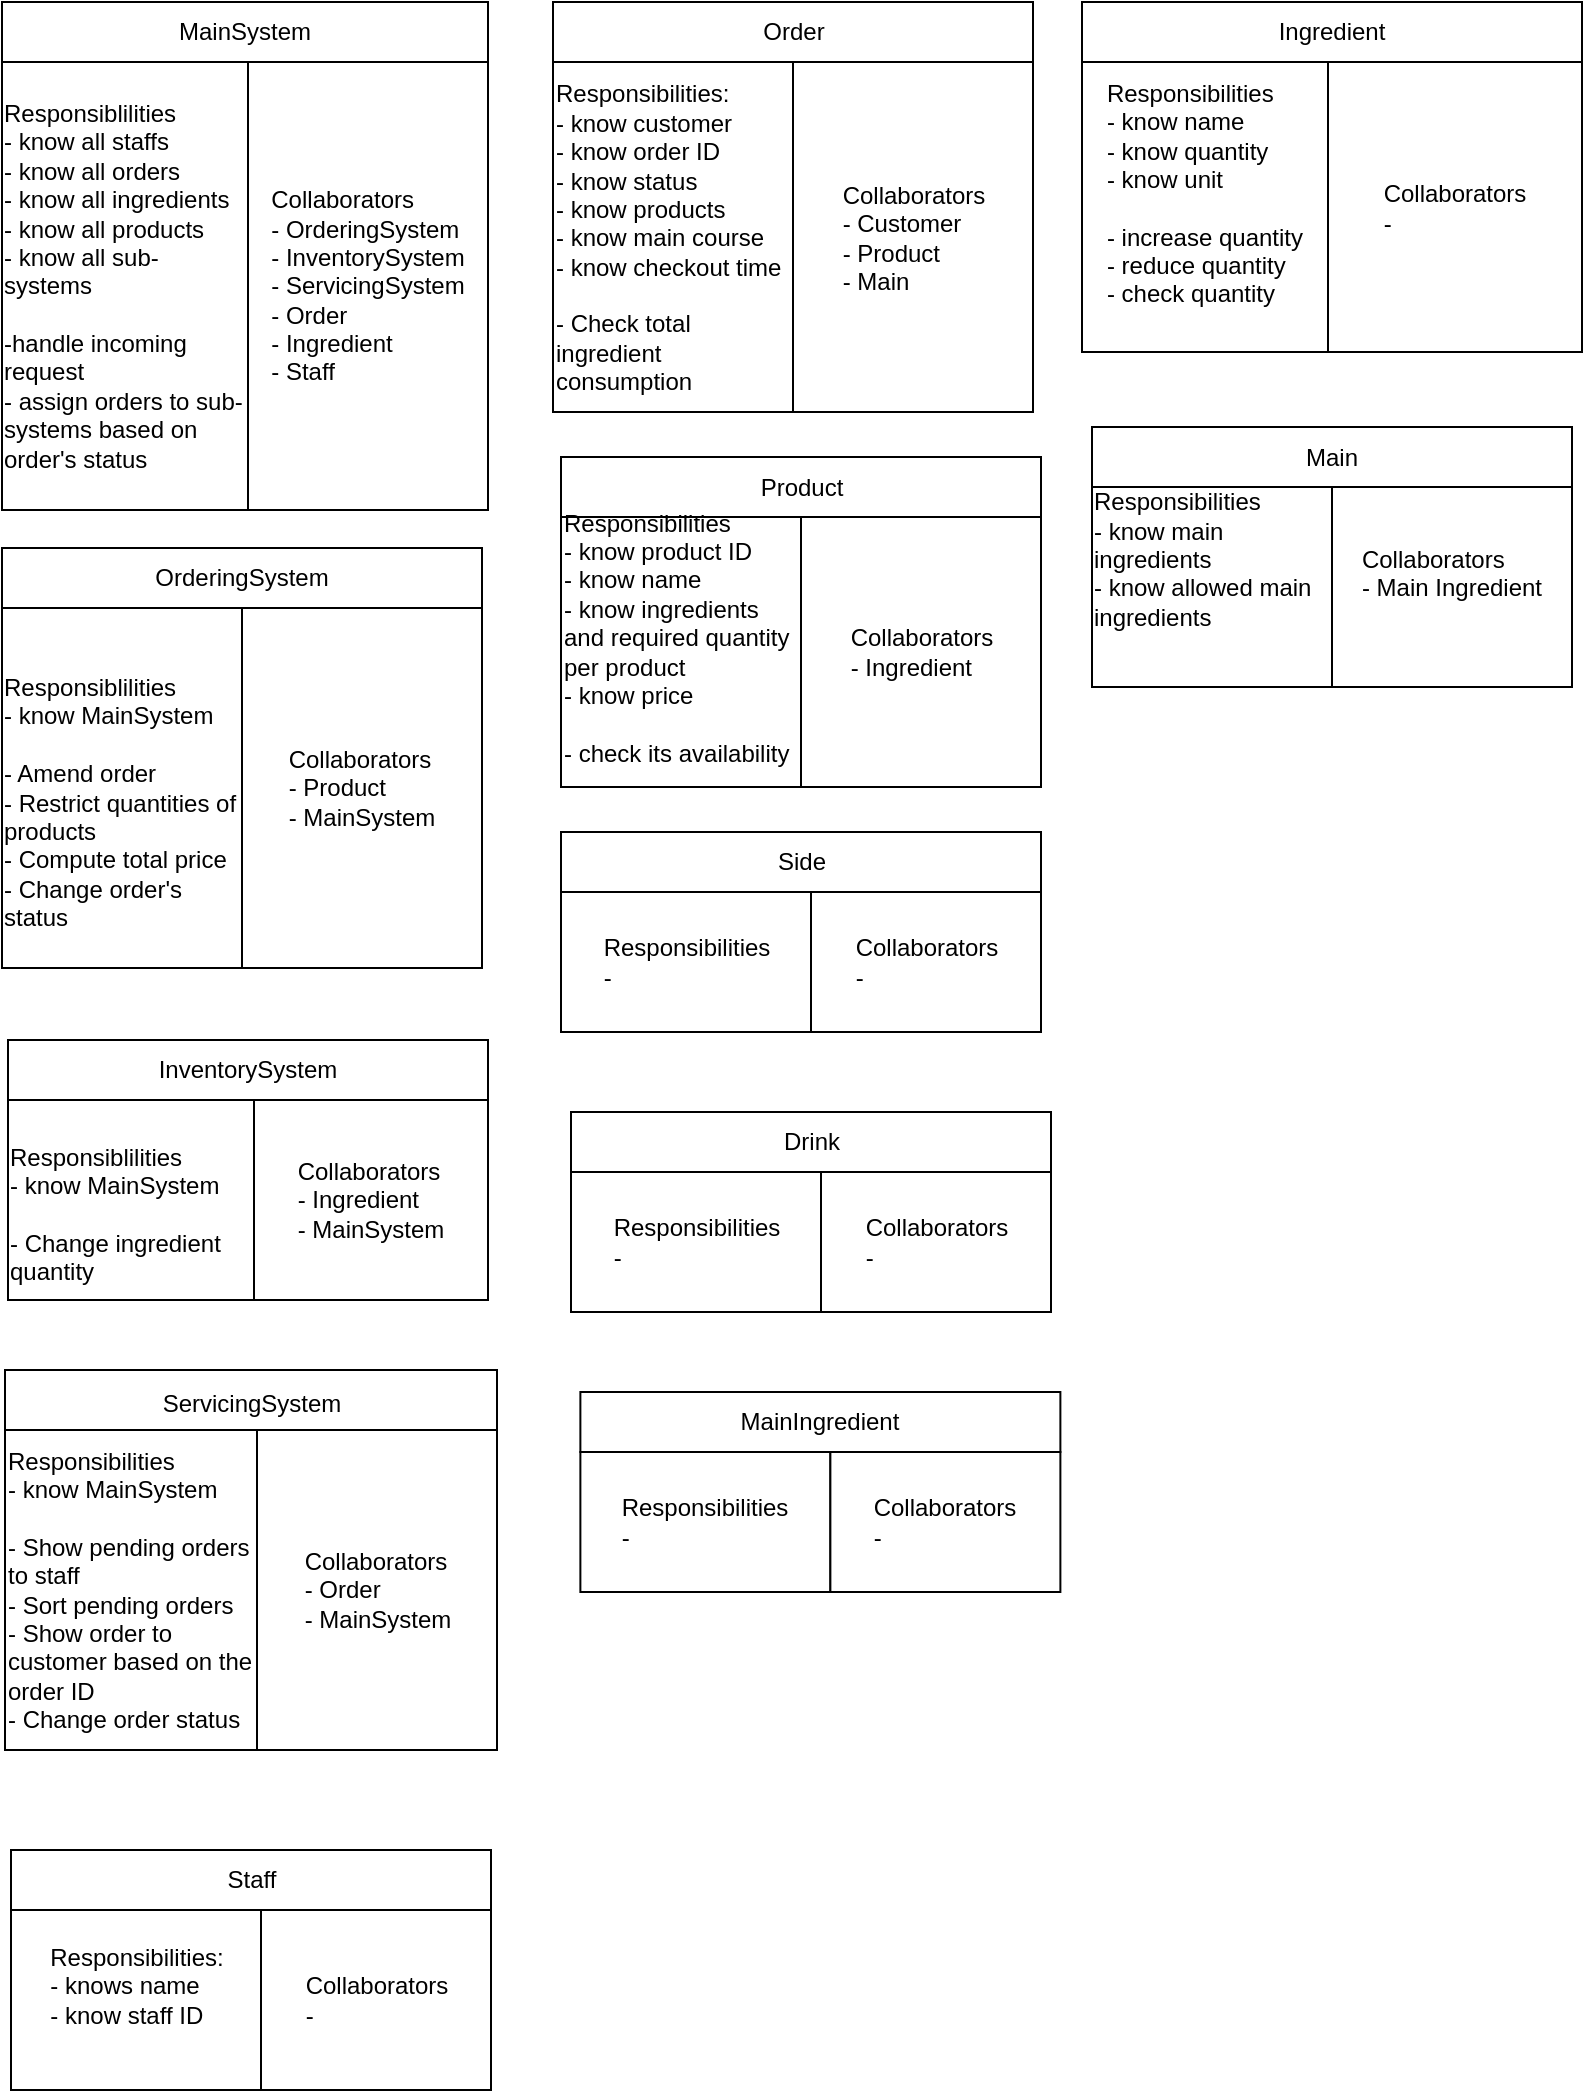 <mxfile version="10.5.0" type="device"><diagram id="6-H_VA_OdnamCh-qsckI" name="Page-1"><mxGraphModel dx="2221" dy="848" grid="1" gridSize="10" guides="1" tooltips="1" connect="1" arrows="1" fold="1" page="1" pageScale="1" pageWidth="827" pageHeight="1169" math="0" shadow="0"><root><mxCell id="0"/><mxCell id="1" parent="0"/><mxCell id="DvrG965lUXqX03wpNR2A-12" value="InventorySystem" style="rounded=0;whiteSpace=wrap;html=1;" parent="1" vertex="1"><mxGeometry x="-807" y="535" width="240" height="30" as="geometry"/></mxCell><mxCell id="DvrG965lUXqX03wpNR2A-13" value="&lt;div style=&quot;text-align: left&quot;&gt;&lt;br&gt;&lt;/div&gt;&lt;div&gt;&lt;div style=&quot;text-align: left&quot;&gt;Responsiblilities&lt;/div&gt;&lt;div style=&quot;text-align: left&quot;&gt;- know MainSystem&lt;/div&gt;&lt;div style=&quot;text-align: left&quot;&gt;&lt;br&gt;&lt;/div&gt;&lt;div style=&quot;text-align: left&quot;&gt;- Change ingredient quantity&lt;/div&gt;&lt;/div&gt;" style="rounded=0;whiteSpace=wrap;html=1;" parent="1" vertex="1"><mxGeometry x="-807" y="565" width="123" height="100" as="geometry"/></mxCell><mxCell id="DvrG965lUXqX03wpNR2A-14" value="&lt;div style=&quot;text-align: left&quot;&gt;&lt;div&gt;Collaborators&lt;/div&gt;&lt;div&gt;- Ingredient&lt;/div&gt;&lt;div&gt;- MainSystem&lt;/div&gt;&lt;/div&gt;" style="rounded=0;whiteSpace=wrap;html=1;" parent="1" vertex="1"><mxGeometry x="-684" y="565" width="117" height="100" as="geometry"/></mxCell><mxCell id="DvrG965lUXqX03wpNR2A-15" value="Ingredient" style="rounded=0;whiteSpace=wrap;html=1;" parent="1" vertex="1"><mxGeometry x="-270" y="16" width="250" height="30" as="geometry"/></mxCell><mxCell id="DvrG965lUXqX03wpNR2A-16" value="&lt;div style=&quot;text-align: left&quot;&gt;&lt;span&gt;Responsibilities&lt;/span&gt;&lt;/div&gt;&lt;div style=&quot;text-align: left&quot;&gt;&lt;div&gt;- know name&lt;/div&gt;&lt;div&gt;&lt;span&gt;- know quantity&lt;/span&gt;&lt;/div&gt;&lt;div&gt;&lt;span&gt;- know unit&lt;/span&gt;&lt;/div&gt;&lt;div&gt;&lt;span&gt;&lt;br&gt;&lt;/span&gt;&lt;/div&gt;&lt;div&gt;&lt;span&gt;- increase quantity&lt;/span&gt;&lt;/div&gt;&lt;div&gt;&lt;span&gt;- reduce quantity&lt;/span&gt;&lt;/div&gt;&lt;div&gt;&lt;span&gt;- check quantity&lt;/span&gt;&lt;/div&gt;&lt;/div&gt;&lt;div&gt;&lt;br&gt;&lt;/div&gt;" style="rounded=0;whiteSpace=wrap;html=1;" parent="1" vertex="1"><mxGeometry x="-270" y="46" width="123" height="145" as="geometry"/></mxCell><mxCell id="DvrG965lUXqX03wpNR2A-17" value="&lt;div style=&quot;text-align: left&quot;&gt;&lt;span&gt;Collaborators&lt;/span&gt;&lt;/div&gt;&lt;div style=&quot;text-align: left&quot;&gt;-&amp;nbsp;&lt;/div&gt;" style="rounded=0;whiteSpace=wrap;html=1;" parent="1" vertex="1"><mxGeometry x="-147" y="46" width="127" height="145" as="geometry"/></mxCell><mxCell id="DvrG965lUXqX03wpNR2A-18" value="Order" style="rounded=0;whiteSpace=wrap;html=1;" parent="1" vertex="1"><mxGeometry x="-534.5" y="16" width="240" height="30" as="geometry"/></mxCell><mxCell id="DvrG965lUXqX03wpNR2A-19" value="&lt;div style=&quot;text-align: left&quot;&gt;&lt;div&gt;Responsibilities:&lt;/div&gt;&lt;div&gt;- know customer&amp;nbsp;&lt;/div&gt;&lt;div&gt;- know order ID&lt;/div&gt;&lt;div&gt;&lt;span&gt;- know status&lt;/span&gt;&lt;/div&gt;&lt;div&gt;&lt;span&gt;- know products&lt;/span&gt;&lt;/div&gt;&lt;div&gt;&lt;span&gt;- know main course&lt;/span&gt;&lt;/div&gt;&lt;div&gt;- know checkout time&lt;/div&gt;&lt;div&gt;&lt;span&gt;&lt;br&gt;&lt;/span&gt;&lt;/div&gt;&lt;div&gt;&lt;span&gt;- Check total ingredient consumption&lt;/span&gt;&lt;/div&gt;&lt;/div&gt;" style="rounded=0;whiteSpace=wrap;html=1;" parent="1" vertex="1"><mxGeometry x="-534.5" y="46" width="120" height="175" as="geometry"/></mxCell><mxCell id="DvrG965lUXqX03wpNR2A-20" value="&lt;div style=&quot;text-align: left&quot;&gt;&lt;span&gt;Collaborators&lt;/span&gt;&lt;/div&gt;&lt;div style=&quot;text-align: left&quot;&gt;- Customer&lt;/div&gt;&lt;div style=&quot;text-align: left&quot;&gt;- Product&lt;/div&gt;&lt;div style=&quot;text-align: left&quot;&gt;- Main&lt;/div&gt;" style="rounded=0;whiteSpace=wrap;html=1;" parent="1" vertex="1"><mxGeometry x="-414.5" y="46" width="120" height="175" as="geometry"/></mxCell><mxCell id="DvrG965lUXqX03wpNR2A-37" value="MainIngredient" style="rounded=0;whiteSpace=wrap;html=1;" parent="1" vertex="1"><mxGeometry x="-520.81" y="711" width="240" height="30" as="geometry"/></mxCell><mxCell id="DvrG965lUXqX03wpNR2A-38" value="&lt;div style=&quot;text-align: left&quot;&gt;&lt;span&gt;Responsibilities&lt;/span&gt;&lt;/div&gt;&lt;div style=&quot;text-align: left&quot;&gt;&lt;span&gt;-&lt;/span&gt;&lt;/div&gt;" style="rounded=0;whiteSpace=wrap;html=1;" parent="1" vertex="1"><mxGeometry x="-520.81" y="741" width="125" height="70" as="geometry"/></mxCell><mxCell id="DvrG965lUXqX03wpNR2A-39" value="&lt;div style=&quot;text-align: left&quot;&gt;&lt;span&gt;Collaborators&lt;/span&gt;&lt;/div&gt;&lt;div style=&quot;text-align: left&quot;&gt;&lt;span&gt;-&amp;nbsp;&lt;/span&gt;&lt;/div&gt;" style="rounded=0;whiteSpace=wrap;html=1;" parent="1" vertex="1"><mxGeometry x="-395.81" y="741" width="115" height="70" as="geometry"/></mxCell><mxCell id="X9_A26ZJQpvFjNGSZNt9-4" value="MainSystem" style="rounded=0;whiteSpace=wrap;html=1;" parent="1" vertex="1"><mxGeometry x="-810" y="16" width="243" height="30" as="geometry"/></mxCell><mxCell id="X9_A26ZJQpvFjNGSZNt9-5" value="&lt;div style=&quot;text-align: left&quot;&gt;&lt;br&gt;&lt;/div&gt;&lt;div style=&quot;text-align: left&quot;&gt;&lt;span&gt;Responsiblilities&lt;/span&gt;&lt;/div&gt;&lt;div style=&quot;text-align: left&quot;&gt;&lt;span&gt;- know all staffs&lt;/span&gt;&lt;/div&gt;&lt;div style=&quot;text-align: left&quot;&gt;&lt;span&gt;- know all orders&lt;/span&gt;&lt;/div&gt;&lt;div style=&quot;text-align: left&quot;&gt;&lt;span&gt;- know all ingredients&lt;/span&gt;&lt;/div&gt;&lt;div style=&quot;text-align: left&quot;&gt;&lt;span&gt;- know all products&lt;/span&gt;&lt;/div&gt;&lt;div style=&quot;text-align: left&quot;&gt;&lt;span&gt;- know all sub-systems&lt;/span&gt;&lt;/div&gt;&lt;div style=&quot;text-align: left&quot;&gt;&lt;span&gt;&lt;br&gt;&lt;/span&gt;&lt;/div&gt;&lt;div style=&quot;text-align: left&quot;&gt;&lt;span&gt;-handle incoming request&lt;/span&gt;&lt;/div&gt;&lt;div style=&quot;text-align: left&quot;&gt;&lt;span&gt;- assign orders to sub-systems based on order's status&lt;/span&gt;&lt;/div&gt;&lt;div style=&quot;text-align: left&quot;&gt;&lt;br&gt;&lt;/div&gt;" style="rounded=0;whiteSpace=wrap;html=1;" parent="1" vertex="1"><mxGeometry x="-810" y="46" width="123" height="224" as="geometry"/></mxCell><mxCell id="X9_A26ZJQpvFjNGSZNt9-6" value="&lt;div style=&quot;text-align: left&quot;&gt;&lt;span&gt;Collaborators&lt;/span&gt;&lt;/div&gt;&lt;div style=&quot;text-align: left&quot;&gt;&lt;span&gt;- OrderingSystem&lt;/span&gt;&lt;/div&gt;&lt;div style=&quot;text-align: left&quot;&gt;&lt;span&gt;- InventorySystem&lt;/span&gt;&lt;/div&gt;&lt;div style=&quot;text-align: left&quot;&gt;&lt;span&gt;- ServicingSystem&lt;/span&gt;&lt;/div&gt;&lt;div style=&quot;text-align: left&quot;&gt;&lt;span&gt;- Order&lt;/span&gt;&lt;/div&gt;&lt;div style=&quot;text-align: left&quot;&gt;&lt;span&gt;- Ingredient&lt;/span&gt;&lt;/div&gt;&lt;div style=&quot;text-align: left&quot;&gt;&lt;span&gt;- Staff&lt;/span&gt;&lt;/div&gt;" style="rounded=0;whiteSpace=wrap;html=1;" parent="1" vertex="1"><mxGeometry x="-687" y="46" width="120" height="224" as="geometry"/></mxCell><mxCell id="X9_A26ZJQpvFjNGSZNt9-10" value="OrderingSystem" style="rounded=0;whiteSpace=wrap;html=1;" parent="1" vertex="1"><mxGeometry x="-810" y="289" width="240" height="30" as="geometry"/></mxCell><mxCell id="X9_A26ZJQpvFjNGSZNt9-11" value="&lt;div style=&quot;text-align: left&quot;&gt;&lt;br&gt;&lt;/div&gt;&lt;div style=&quot;text-align: left&quot;&gt;&lt;span&gt;Responsiblilities&lt;/span&gt;&lt;/div&gt;&lt;div style=&quot;text-align: left&quot;&gt;- know MainSystem&lt;/div&gt;&lt;div style=&quot;text-align: left&quot;&gt;&lt;span&gt;&lt;br&gt;&lt;/span&gt;&lt;/div&gt;&lt;div style=&quot;text-align: left&quot;&gt;&lt;span&gt;- Amend order&lt;/span&gt;&lt;/div&gt;&lt;div style=&quot;text-align: left&quot;&gt;- Restrict quantities of products&lt;/div&gt;&lt;div style=&quot;text-align: left&quot;&gt;- Compute total price&lt;/div&gt;&lt;div style=&quot;text-align: left&quot;&gt;- Change order's status&lt;/div&gt;" style="rounded=0;whiteSpace=wrap;html=1;" parent="1" vertex="1"><mxGeometry x="-810" y="319" width="120" height="180" as="geometry"/></mxCell><mxCell id="X9_A26ZJQpvFjNGSZNt9-12" value="&lt;div style=&quot;text-align: left&quot;&gt;&lt;span&gt;Collaborators&lt;/span&gt;&lt;/div&gt;&lt;div style=&quot;text-align: left&quot;&gt;&lt;span&gt;- Product&lt;/span&gt;&lt;/div&gt;&lt;div style=&quot;text-align: left&quot;&gt;&lt;span&gt;- MainSystem&lt;/span&gt;&lt;/div&gt;" style="rounded=0;whiteSpace=wrap;html=1;" parent="1" vertex="1"><mxGeometry x="-690" y="319" width="120" height="180" as="geometry"/></mxCell><mxCell id="vSxH3HsVs6AmfKlyh4fY-1" value="Product" style="rounded=0;whiteSpace=wrap;html=1;" parent="1" vertex="1"><mxGeometry x="-530.5" y="243.5" width="240" height="30" as="geometry"/></mxCell><mxCell id="vSxH3HsVs6AmfKlyh4fY-2" value="&lt;div style=&quot;text-align: left&quot;&gt;&lt;span&gt;Responsibilities&lt;/span&gt;&lt;/div&gt;&lt;div style=&quot;text-align: left&quot;&gt;&lt;span&gt;- know product ID&lt;/span&gt;&lt;/div&gt;&lt;div style=&quot;text-align: left&quot;&gt;- know name&lt;/div&gt;&lt;div style=&quot;text-align: left&quot;&gt;- know ingredients and required quantity per product&lt;/div&gt;&lt;div style=&quot;text-align: left&quot;&gt;- know price&lt;/div&gt;&lt;div style=&quot;text-align: left&quot;&gt;&lt;br&gt;&lt;/div&gt;&lt;div style=&quot;text-align: left&quot;&gt;- check its availability&lt;/div&gt;&lt;div style=&quot;text-align: left&quot;&gt;&lt;br&gt;&lt;/div&gt;" style="rounded=0;whiteSpace=wrap;html=1;" parent="1" vertex="1"><mxGeometry x="-530.5" y="273.5" width="120" height="135" as="geometry"/></mxCell><mxCell id="vSxH3HsVs6AmfKlyh4fY-3" value="&lt;div style=&quot;text-align: left&quot;&gt;Collaborators&lt;/div&gt;&lt;div style=&quot;text-align: left&quot;&gt;- Ingredient&lt;/div&gt;" style="rounded=0;whiteSpace=wrap;html=1;" parent="1" vertex="1"><mxGeometry x="-410.5" y="273.5" width="120" height="135" as="geometry"/></mxCell><mxCell id="vSxH3HsVs6AmfKlyh4fY-4" value="Main" style="rounded=0;whiteSpace=wrap;html=1;" parent="1" vertex="1"><mxGeometry x="-265" y="228.5" width="240" height="30" as="geometry"/></mxCell><mxCell id="vSxH3HsVs6AmfKlyh4fY-5" value="&lt;div style=&quot;text-align: left&quot;&gt;&lt;span&gt;Responsibilities&lt;/span&gt;&lt;/div&gt;&lt;div style=&quot;text-align: left&quot;&gt;- know main ingredients&lt;/div&gt;&lt;div style=&quot;text-align: left&quot;&gt;- know allowed main ingredients&lt;/div&gt;&lt;div style=&quot;text-align: left&quot;&gt;&lt;br&gt;&lt;/div&gt;&lt;div style=&quot;text-align: left&quot;&gt;&lt;br&gt;&lt;/div&gt;" style="rounded=0;whiteSpace=wrap;html=1;" parent="1" vertex="1"><mxGeometry x="-265" y="258.5" width="120" height="100" as="geometry"/></mxCell><mxCell id="vSxH3HsVs6AmfKlyh4fY-6" value="&lt;div style=&quot;text-align: left&quot;&gt;&lt;span&gt;Collaborators&lt;/span&gt;&lt;/div&gt;&lt;div style=&quot;text-align: left&quot;&gt;- Main Ingredient&lt;/div&gt;&lt;br&gt;" style="rounded=0;whiteSpace=wrap;html=1;" parent="1" vertex="1"><mxGeometry x="-145" y="258.5" width="120" height="100" as="geometry"/></mxCell><mxCell id="vSxH3HsVs6AmfKlyh4fY-10" value="ServicingSystem" style="rounded=0;whiteSpace=wrap;html=1;" parent="1" vertex="1"><mxGeometry x="-808.5" y="700" width="246" height="34" as="geometry"/></mxCell><mxCell id="vSxH3HsVs6AmfKlyh4fY-11" value="&lt;div style=&quot;text-align: left&quot;&gt;&lt;span&gt;Responsibilities&lt;/span&gt;&lt;/div&gt;&lt;div style=&quot;text-align: left&quot;&gt;&lt;span&gt;- know MainSystem&lt;/span&gt;&lt;/div&gt;&lt;div style=&quot;text-align: left&quot;&gt;&lt;br&gt;&lt;/div&gt;&lt;div style=&quot;text-align: left&quot;&gt;- Show pending orders to staff&lt;/div&gt;&lt;div style=&quot;text-align: left&quot;&gt;- Sort pending orders&lt;/div&gt;&lt;div style=&quot;text-align: left&quot;&gt;- Show order to customer based on the order ID&lt;/div&gt;&lt;div style=&quot;text-align: left&quot;&gt;- Change order status&lt;/div&gt;" style="rounded=0;whiteSpace=wrap;html=1;" parent="1" vertex="1"><mxGeometry x="-808.5" y="730" width="126" height="160" as="geometry"/></mxCell><mxCell id="vSxH3HsVs6AmfKlyh4fY-12" value="&lt;div style=&quot;text-align: left&quot;&gt;&lt;span&gt;Collaborators&lt;/span&gt;&lt;/div&gt;&lt;div style=&quot;text-align: left&quot;&gt;&lt;span&gt;- Order&lt;/span&gt;&lt;/div&gt;&lt;div style=&quot;text-align: left&quot;&gt;- MainSystem&lt;/div&gt;" style="rounded=0;whiteSpace=wrap;html=1;" parent="1" vertex="1"><mxGeometry x="-682.5" y="730" width="120" height="160" as="geometry"/></mxCell><mxCell id="S2dDsxglpp66UzRTJgGq-8" value="Staff" style="rounded=0;whiteSpace=wrap;html=1;" vertex="1" parent="1"><mxGeometry x="-805.5" y="940" width="240" height="30" as="geometry"/></mxCell><mxCell id="S2dDsxglpp66UzRTJgGq-9" value="&lt;div style=&quot;text-align: left&quot;&gt;&lt;span&gt;Responsibilities:&lt;/span&gt;&lt;/div&gt;&lt;div style=&quot;text-align: left&quot;&gt;&lt;span&gt;- knows name&lt;/span&gt;&lt;/div&gt;&lt;div style=&quot;text-align: left&quot;&gt;- know staff ID&lt;/div&gt;&lt;div style=&quot;text-align: left&quot;&gt;&lt;br&gt;&lt;/div&gt;" style="rounded=0;whiteSpace=wrap;html=1;" vertex="1" parent="1"><mxGeometry x="-805.5" y="970" width="125" height="90" as="geometry"/></mxCell><mxCell id="S2dDsxglpp66UzRTJgGq-10" value="&lt;div style=&quot;text-align: left&quot;&gt;&lt;span&gt;Collaborators&lt;/span&gt;&lt;/div&gt;&lt;div style=&quot;text-align: left&quot;&gt;-&amp;nbsp;&lt;/div&gt;" style="rounded=0;whiteSpace=wrap;html=1;" vertex="1" parent="1"><mxGeometry x="-680.5" y="970" width="115" height="90" as="geometry"/></mxCell><mxCell id="S2dDsxglpp66UzRTJgGq-13" value="Side" style="rounded=0;whiteSpace=wrap;html=1;" vertex="1" parent="1"><mxGeometry x="-530.5" y="431" width="240" height="30" as="geometry"/></mxCell><mxCell id="S2dDsxglpp66UzRTJgGq-14" value="&lt;div style=&quot;text-align: left&quot;&gt;&lt;span&gt;Responsibilities&lt;/span&gt;&lt;/div&gt;&lt;div style=&quot;text-align: left&quot;&gt;&lt;span&gt;-&lt;/span&gt;&lt;/div&gt;" style="rounded=0;whiteSpace=wrap;html=1;" vertex="1" parent="1"><mxGeometry x="-530.5" y="461" width="125" height="70" as="geometry"/></mxCell><mxCell id="S2dDsxglpp66UzRTJgGq-15" value="&lt;div style=&quot;text-align: left&quot;&gt;&lt;span&gt;Collaborators&lt;/span&gt;&lt;/div&gt;&lt;div style=&quot;text-align: left&quot;&gt;&lt;span&gt;-&amp;nbsp;&lt;/span&gt;&lt;/div&gt;" style="rounded=0;whiteSpace=wrap;html=1;" vertex="1" parent="1"><mxGeometry x="-405.5" y="461" width="115" height="70" as="geometry"/></mxCell><mxCell id="S2dDsxglpp66UzRTJgGq-19" value="Drink" style="rounded=0;whiteSpace=wrap;html=1;" vertex="1" parent="1"><mxGeometry x="-525.5" y="571" width="240" height="30" as="geometry"/></mxCell><mxCell id="S2dDsxglpp66UzRTJgGq-20" value="&lt;div style=&quot;text-align: left&quot;&gt;&lt;span&gt;Responsibilities&lt;/span&gt;&lt;/div&gt;&lt;div style=&quot;text-align: left&quot;&gt;&lt;span&gt;-&lt;/span&gt;&lt;/div&gt;" style="rounded=0;whiteSpace=wrap;html=1;" vertex="1" parent="1"><mxGeometry x="-525.5" y="601" width="125" height="70" as="geometry"/></mxCell><mxCell id="S2dDsxglpp66UzRTJgGq-21" value="&lt;div style=&quot;text-align: left&quot;&gt;&lt;span&gt;Collaborators&lt;/span&gt;&lt;/div&gt;&lt;div style=&quot;text-align: left&quot;&gt;&lt;span&gt;-&amp;nbsp;&lt;/span&gt;&lt;/div&gt;" style="rounded=0;whiteSpace=wrap;html=1;" vertex="1" parent="1"><mxGeometry x="-400.5" y="601" width="115" height="70" as="geometry"/></mxCell></root></mxGraphModel></diagram></mxfile>